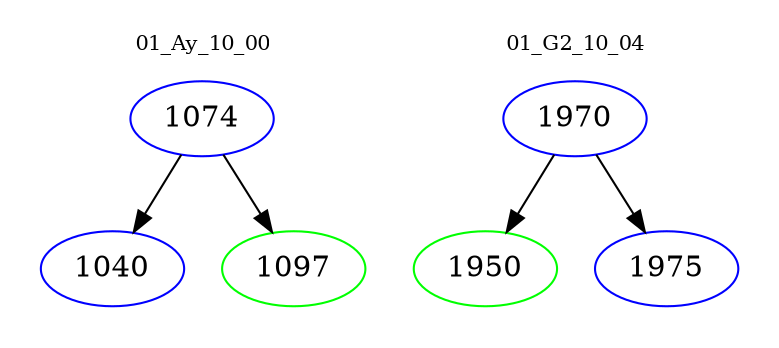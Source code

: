 digraph{
subgraph cluster_0 {
color = white
label = "01_Ay_10_00";
fontsize=10;
T0_1074 [label="1074", color="blue"]
T0_1074 -> T0_1040 [color="black"]
T0_1040 [label="1040", color="blue"]
T0_1074 -> T0_1097 [color="black"]
T0_1097 [label="1097", color="green"]
}
subgraph cluster_1 {
color = white
label = "01_G2_10_04";
fontsize=10;
T1_1970 [label="1970", color="blue"]
T1_1970 -> T1_1950 [color="black"]
T1_1950 [label="1950", color="green"]
T1_1970 -> T1_1975 [color="black"]
T1_1975 [label="1975", color="blue"]
}
}

